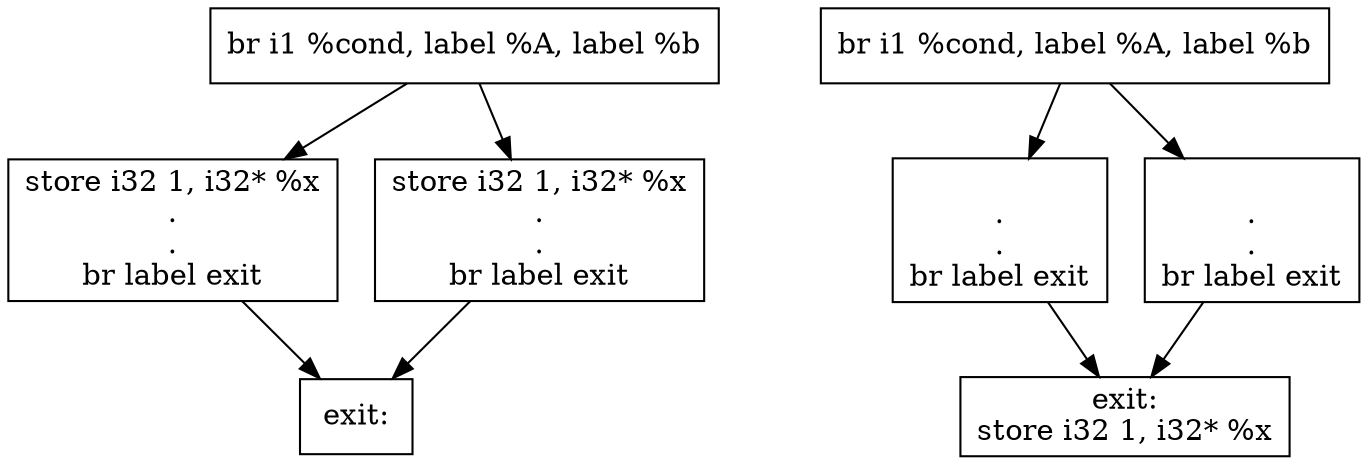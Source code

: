 //dot -Kfdp -n -Tpng -o merge.png merge.dot
digraph g {
 	node [shape = box];	
      S [pos ="2.5,5!", label = "br i1 %cond, label %A, label %b"];
      A [pos = "0,2.5!", label = "store i32 1, i32* %x\n.\n.\nbr label exit"];
      B [pos = "5,2.5!", label = "store i32 1, i32* %x\n.\n.\nbr label exit"];
      E [pos = "2.5,0!", label = "exit:\n"];
      S->A;
      S->B;
      A->E;
      B->E

      S1 [pos ="10.5,5!", label = "br i1 %cond, label %A, label %b"];
      A1 [pos = "8,2.5!", label = "\n.\n.\nbr label exit"];
      B1 [pos = "13,2.5!", label = "\n.\n.\nbr label exit"];
      E1 [pos = "10.5,0!", label = "exit:\nstore i32 1, i32* %x"];
      S1->A1;
      S1->B1;
      A1->E1;
      B1->E1;
}

  